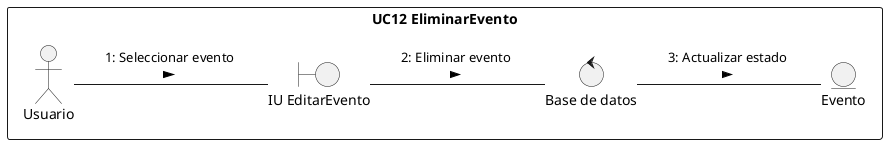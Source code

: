 @startuml r11
/'
    Crear el diagrama de clases de análisis y de colaboración de los casos de uso prioritarios del proyecto.

    Para conseguir el diagrama de clases seguir los siguientes pasos:

    1. Identificar las clases Entidad (Modelo)
    2. Identificar las clases Interfaz (Vista)
    3. Identificar las clases Control (Controlador)
    4. Identificar las relaciones entre estas clases
    
    Este diagrama debe ser específico de un caso de uso y las clases deben ser representadas con sus estereotipos.
    
    Para conseguir el diagrama de colaboración, identifique las relaciones (enlaces) entre los objetos y los requerimientos (mensajes) sobre cada objeto involucrado en la descripción del caso de uso.
'/
left to right direction

rectangle "UC12 EliminarEvento"{
    actor Usuario 
    entity Evento as e1
    boundary "IU EditarEvento" as i1
    control "Base de datos" as c1
}
Usuario -- i1 : "1: Seleccionar evento \n >"
i1 -- c1 : "2: Eliminar evento \n >" 
c1 -- e1 : "3: Actualizar estado \n >" 



@enduml